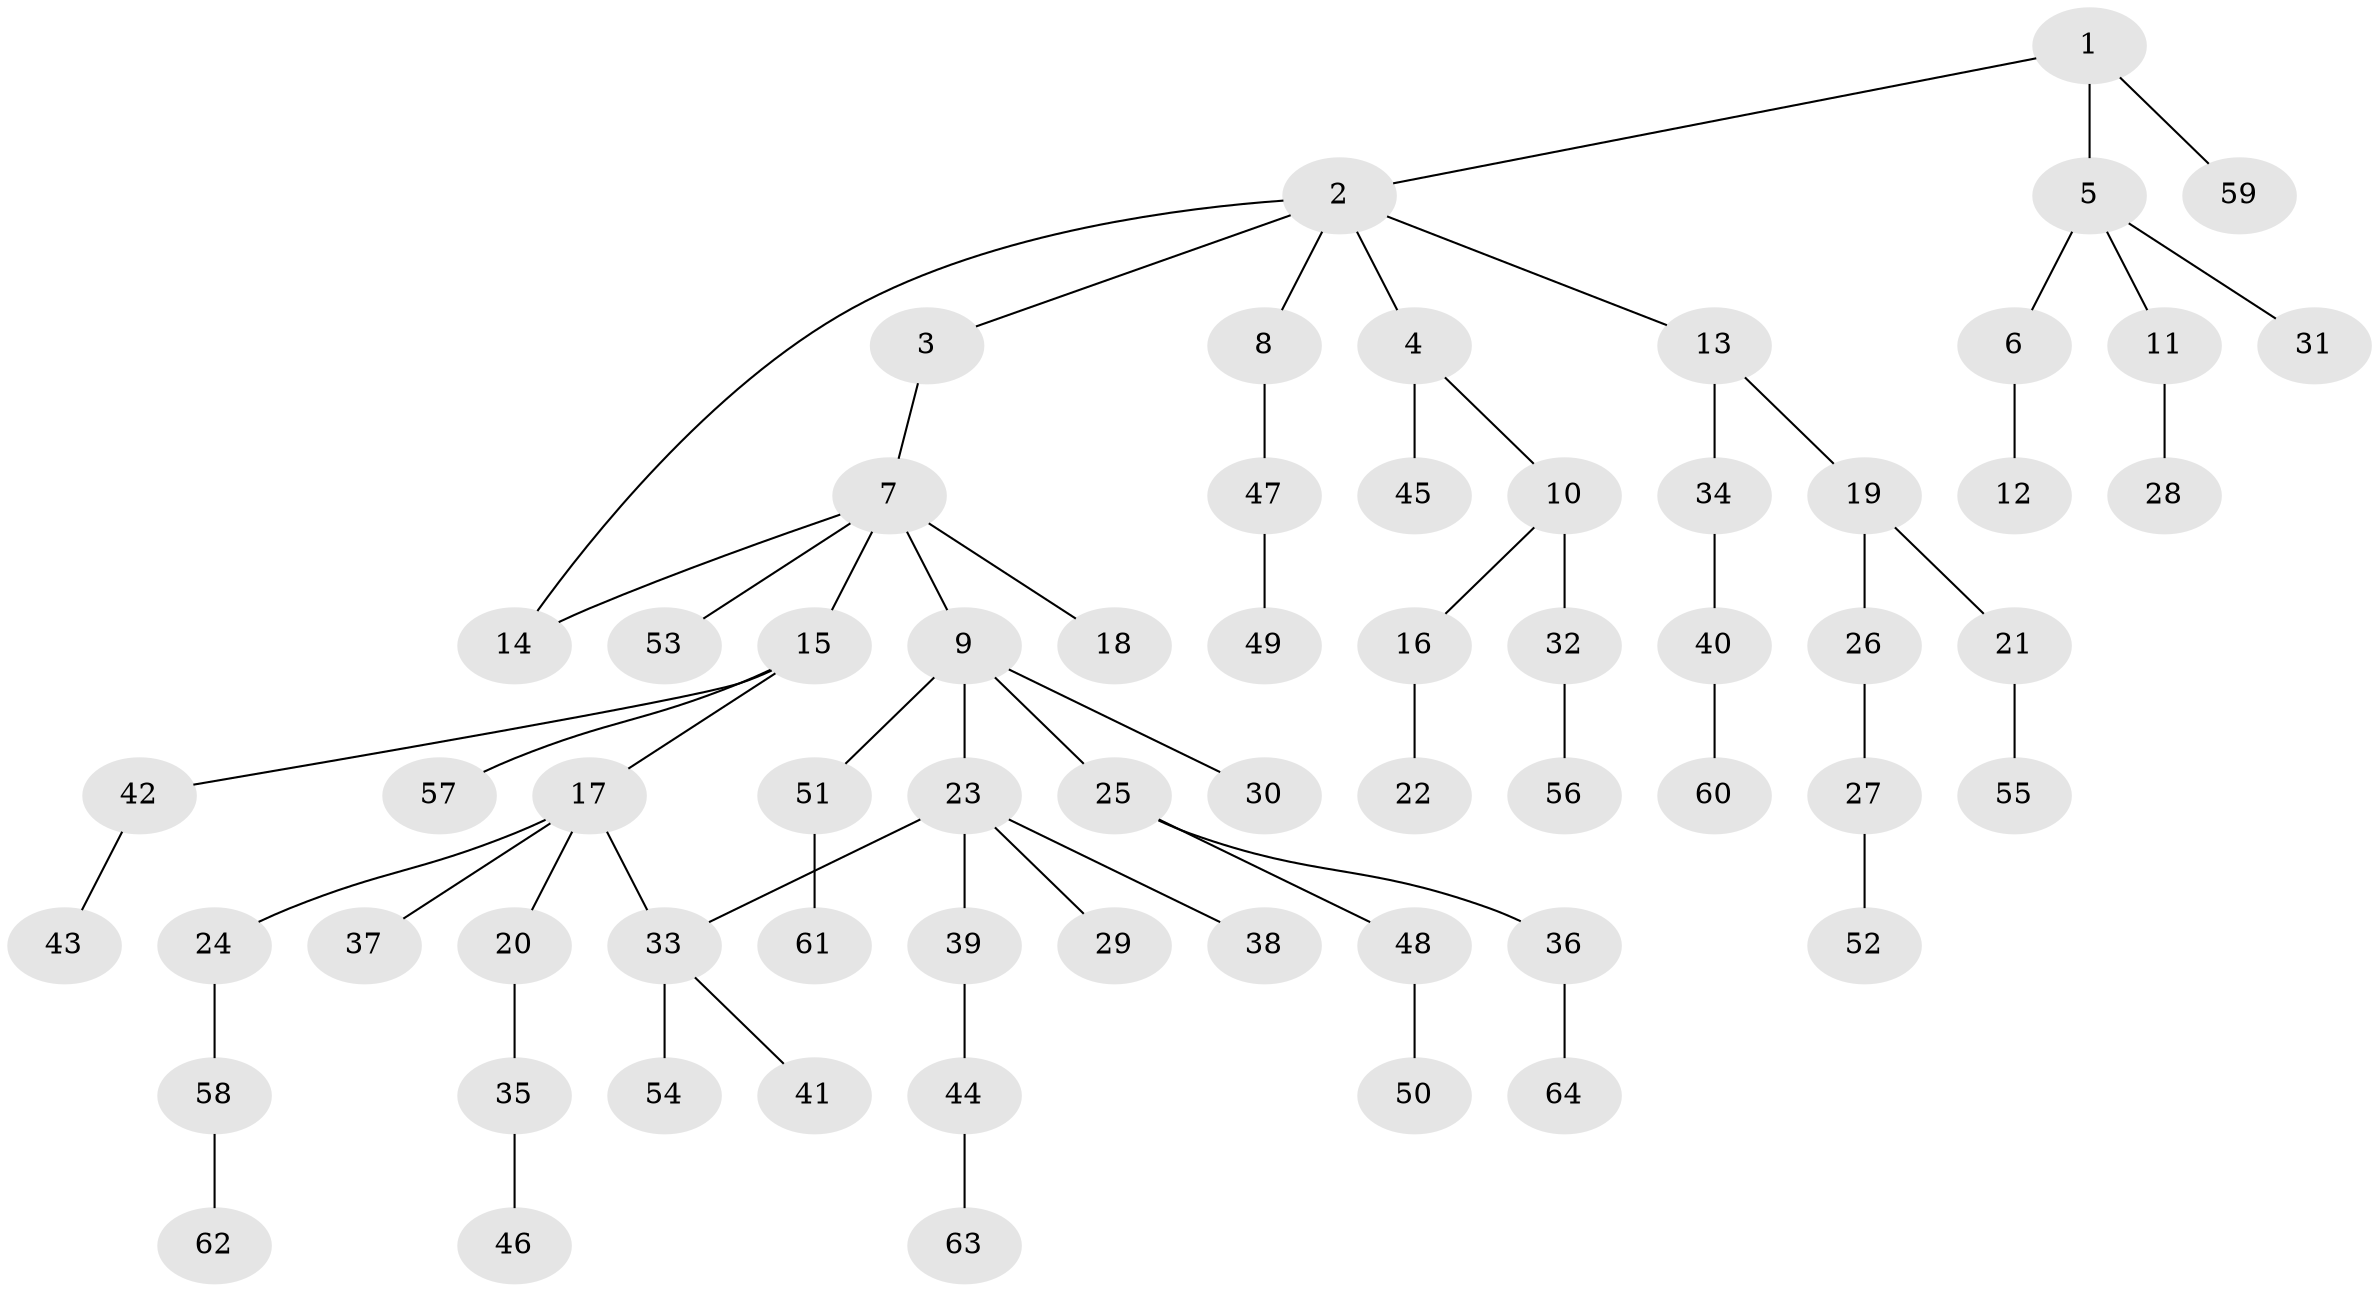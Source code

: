 // Generated by graph-tools (version 1.1) at 2025/25/03/09/25 03:25:27]
// undirected, 64 vertices, 65 edges
graph export_dot {
graph [start="1"]
  node [color=gray90,style=filled];
  1;
  2;
  3;
  4;
  5;
  6;
  7;
  8;
  9;
  10;
  11;
  12;
  13;
  14;
  15;
  16;
  17;
  18;
  19;
  20;
  21;
  22;
  23;
  24;
  25;
  26;
  27;
  28;
  29;
  30;
  31;
  32;
  33;
  34;
  35;
  36;
  37;
  38;
  39;
  40;
  41;
  42;
  43;
  44;
  45;
  46;
  47;
  48;
  49;
  50;
  51;
  52;
  53;
  54;
  55;
  56;
  57;
  58;
  59;
  60;
  61;
  62;
  63;
  64;
  1 -- 2;
  1 -- 5;
  1 -- 59;
  2 -- 3;
  2 -- 4;
  2 -- 8;
  2 -- 13;
  2 -- 14;
  3 -- 7;
  4 -- 10;
  4 -- 45;
  5 -- 6;
  5 -- 11;
  5 -- 31;
  6 -- 12;
  7 -- 9;
  7 -- 15;
  7 -- 18;
  7 -- 53;
  7 -- 14;
  8 -- 47;
  9 -- 23;
  9 -- 25;
  9 -- 30;
  9 -- 51;
  10 -- 16;
  10 -- 32;
  11 -- 28;
  13 -- 19;
  13 -- 34;
  15 -- 17;
  15 -- 42;
  15 -- 57;
  16 -- 22;
  17 -- 20;
  17 -- 24;
  17 -- 33;
  17 -- 37;
  19 -- 21;
  19 -- 26;
  20 -- 35;
  21 -- 55;
  23 -- 29;
  23 -- 38;
  23 -- 39;
  23 -- 33;
  24 -- 58;
  25 -- 36;
  25 -- 48;
  26 -- 27;
  27 -- 52;
  32 -- 56;
  33 -- 41;
  33 -- 54;
  34 -- 40;
  35 -- 46;
  36 -- 64;
  39 -- 44;
  40 -- 60;
  42 -- 43;
  44 -- 63;
  47 -- 49;
  48 -- 50;
  51 -- 61;
  58 -- 62;
}

